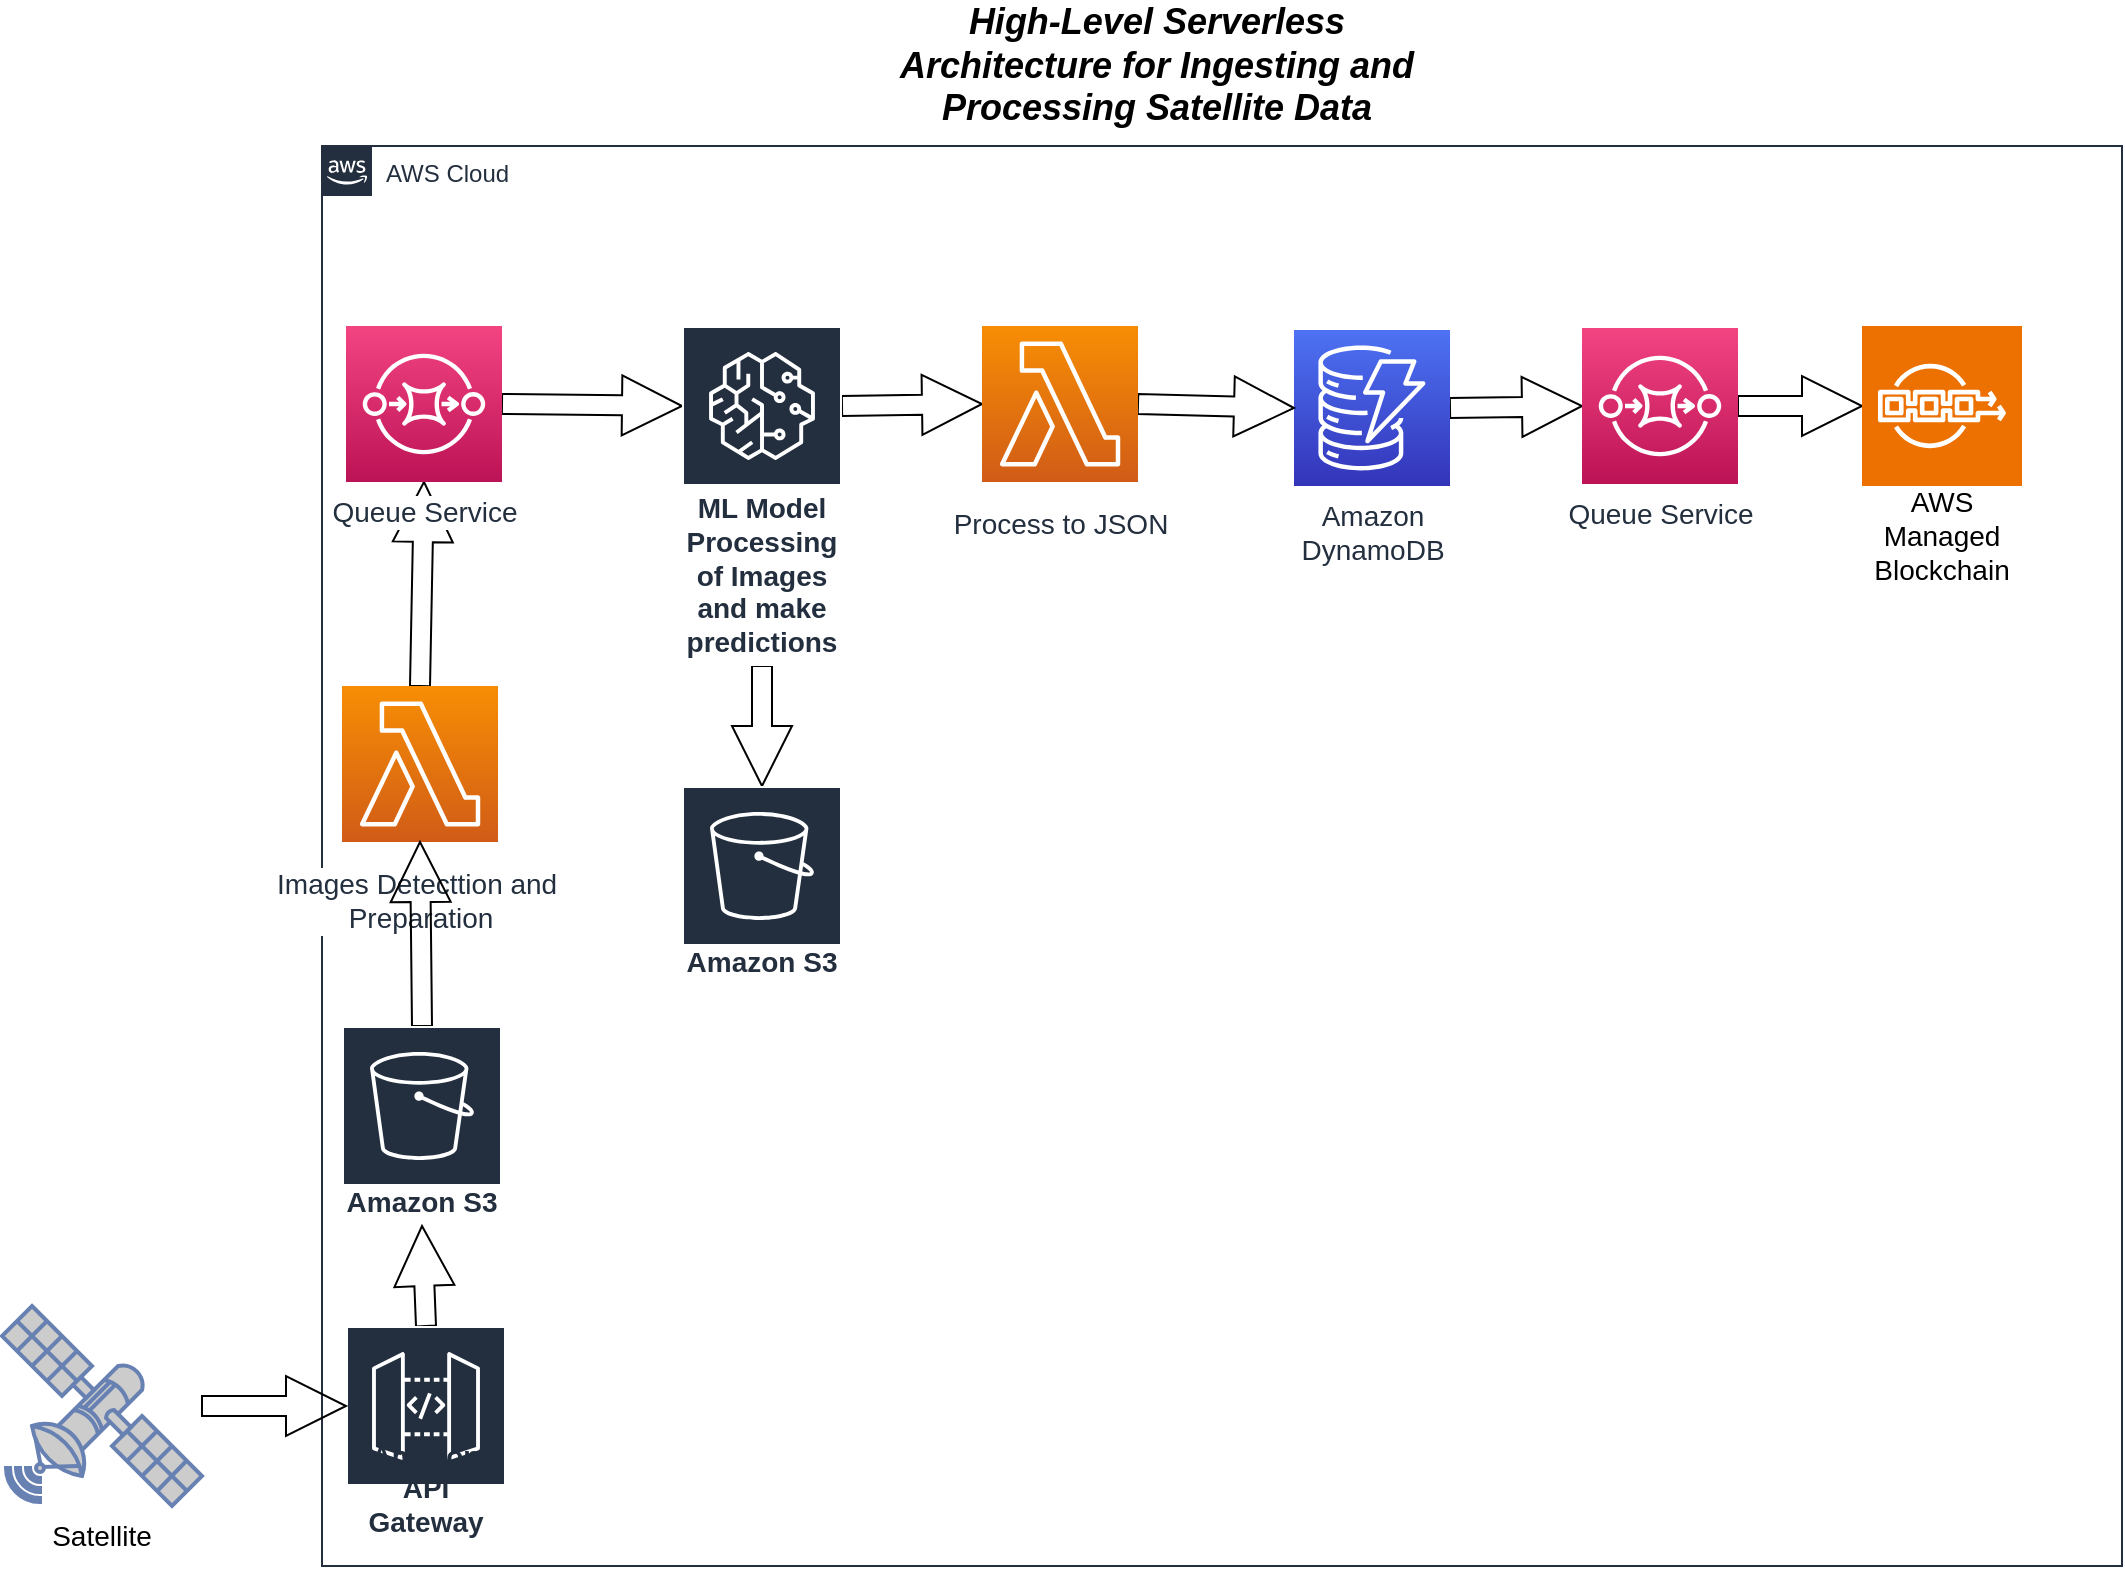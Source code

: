 <mxfile version="23.0.0" type="github">
  <diagram id="Ht1M8jgEwFfnCIfOTk4-" name="Page-1">
    <mxGraphModel dx="2213" dy="491" grid="1" gridSize="10" guides="1" tooltips="1" connect="1" arrows="1" fold="1" page="1" pageScale="1" pageWidth="1169" pageHeight="827" math="0" shadow="0">
      <root>
        <mxCell id="0" />
        <mxCell id="1" parent="0" />
        <mxCell id="UEzPUAAOIrF-is8g5C7q-74" value="AWS Cloud" style="points=[[0,0],[0.25,0],[0.5,0],[0.75,0],[1,0],[1,0.25],[1,0.5],[1,0.75],[1,1],[0.75,1],[0.5,1],[0.25,1],[0,1],[0,0.75],[0,0.5],[0,0.25]];outlineConnect=0;gradientColor=none;html=1;whiteSpace=wrap;fontSize=12;fontStyle=0;shape=mxgraph.aws4.group;grIcon=mxgraph.aws4.group_aws_cloud_alt;strokeColor=#232F3E;fillColor=none;verticalAlign=top;align=left;spacingLeft=30;fontColor=#232F3E;dashed=0;labelBackgroundColor=#ffffff;container=1;pointerEvents=0;collapsible=0;recursiveResize=0;" parent="1" vertex="1">
          <mxGeometry x="-110" y="140" width="900" height="710" as="geometry" />
        </mxCell>
        <mxCell id="Zy26cvtidKkiLDa0S6Zv-35" value="" style="edgeStyle=orthogonalEdgeStyle;shape=arrow;rounded=0;orthogonalLoop=1;jettySize=auto;html=1;" edge="1" parent="UEzPUAAOIrF-is8g5C7q-74" source="UEzPUAAOIrF-is8g5C7q-85" target="UEzPUAAOIrF-is8g5C7q-82">
          <mxGeometry relative="1" as="geometry" />
        </mxCell>
        <mxCell id="UEzPUAAOIrF-is8g5C7q-85" value="&lt;font style=&quot;font-size: 14px;&quot;&gt;Images Detecttion and&amp;nbsp;&lt;br&gt;Preparation&lt;/font&gt;" style="outlineConnect=0;fontColor=#232F3E;gradientColor=#F78E04;gradientDirection=north;fillColor=#D05C17;strokeColor=#ffffff;dashed=0;verticalLabelPosition=bottom;verticalAlign=top;align=center;html=1;fontSize=12;fontStyle=0;aspect=fixed;shape=mxgraph.aws4.resourceIcon;resIcon=mxgraph.aws4.lambda;labelBackgroundColor=#ffffff;spacingTop=6;" parent="UEzPUAAOIrF-is8g5C7q-74" vertex="1">
          <mxGeometry x="10" y="270" width="78" height="78" as="geometry" />
        </mxCell>
        <mxCell id="Zy26cvtidKkiLDa0S6Zv-38" value="" style="edgeStyle=orthogonalEdgeStyle;shape=arrow;rounded=0;orthogonalLoop=1;jettySize=auto;html=1;" edge="1" parent="UEzPUAAOIrF-is8g5C7q-74" source="UEzPUAAOIrF-is8g5C7q-82" target="Zy26cvtidKkiLDa0S6Zv-6">
          <mxGeometry relative="1" as="geometry">
            <Array as="points">
              <mxPoint x="135" y="129" />
              <mxPoint x="135" y="130" />
            </Array>
          </mxGeometry>
        </mxCell>
        <mxCell id="UEzPUAAOIrF-is8g5C7q-82" value="&lt;font style=&quot;font-size: 14px;&quot;&gt;Queue Service&lt;/font&gt;" style="outlineConnect=0;fontColor=#232F3E;gradientColor=#F34482;gradientDirection=north;fillColor=#BC1356;strokeColor=#ffffff;dashed=0;verticalLabelPosition=bottom;verticalAlign=top;align=center;html=1;fontSize=12;fontStyle=0;aspect=fixed;shape=mxgraph.aws4.resourceIcon;resIcon=mxgraph.aws4.sqs;labelBackgroundColor=#ffffff;" parent="UEzPUAAOIrF-is8g5C7q-74" vertex="1">
          <mxGeometry x="12" y="90" width="78" height="78" as="geometry" />
        </mxCell>
        <mxCell id="Zy26cvtidKkiLDa0S6Zv-44" value="" style="edgeStyle=orthogonalEdgeStyle;shape=arrow;rounded=0;orthogonalLoop=1;jettySize=auto;html=1;" edge="1" parent="UEzPUAAOIrF-is8g5C7q-74" source="UEzPUAAOIrF-is8g5C7q-87" target="Zy26cvtidKkiLDa0S6Zv-11">
          <mxGeometry relative="1" as="geometry" />
        </mxCell>
        <mxCell id="UEzPUAAOIrF-is8g5C7q-87" value="&lt;font style=&quot;font-size: 14px;&quot;&gt;Amazon&lt;br&gt;DynamoDB&lt;/font&gt;" style="outlineConnect=0;fontColor=#232F3E;gradientColor=#4D72F3;gradientDirection=north;fillColor=#3334B9;strokeColor=#ffffff;dashed=0;verticalLabelPosition=bottom;verticalAlign=top;align=center;html=1;fontSize=12;fontStyle=0;aspect=fixed;shape=mxgraph.aws4.resourceIcon;resIcon=mxgraph.aws4.dynamodb;labelBackgroundColor=#ffffff;" parent="UEzPUAAOIrF-is8g5C7q-74" vertex="1">
          <mxGeometry x="486" y="92" width="78" height="78" as="geometry" />
        </mxCell>
        <mxCell id="Zy26cvtidKkiLDa0S6Zv-46" value="" style="edgeStyle=orthogonalEdgeStyle;shape=arrow;rounded=0;orthogonalLoop=1;jettySize=auto;html=1;" edge="1" parent="UEzPUAAOIrF-is8g5C7q-74" source="Zy26cvtidKkiLDa0S6Zv-5" target="UEzPUAAOIrF-is8g5C7q-85">
          <mxGeometry relative="1" as="geometry" />
        </mxCell>
        <mxCell id="Zy26cvtidKkiLDa0S6Zv-5" value="&lt;font style=&quot;font-size: 14px;&quot;&gt;Amazon S3&lt;/font&gt;" style="sketch=0;outlineConnect=0;fontColor=#232F3E;gradientColor=none;strokeColor=#ffffff;fillColor=#232F3E;dashed=0;verticalLabelPosition=middle;verticalAlign=bottom;align=center;html=1;whiteSpace=wrap;fontSize=10;fontStyle=1;spacing=3;shape=mxgraph.aws4.productIcon;prIcon=mxgraph.aws4.s3;" vertex="1" parent="UEzPUAAOIrF-is8g5C7q-74">
          <mxGeometry x="10" y="440" width="80" height="100" as="geometry" />
        </mxCell>
        <mxCell id="Zy26cvtidKkiLDa0S6Zv-39" value="" style="edgeStyle=orthogonalEdgeStyle;shape=arrow;rounded=0;orthogonalLoop=1;jettySize=auto;html=1;" edge="1" parent="UEzPUAAOIrF-is8g5C7q-74" source="Zy26cvtidKkiLDa0S6Zv-6" target="Zy26cvtidKkiLDa0S6Zv-10">
          <mxGeometry relative="1" as="geometry">
            <Array as="points">
              <mxPoint x="295" y="130" />
              <mxPoint x="295" y="129" />
            </Array>
          </mxGeometry>
        </mxCell>
        <mxCell id="Zy26cvtidKkiLDa0S6Zv-41" value="" style="edgeStyle=orthogonalEdgeStyle;shape=arrow;rounded=0;orthogonalLoop=1;jettySize=auto;html=1;" edge="1" parent="UEzPUAAOIrF-is8g5C7q-74" source="Zy26cvtidKkiLDa0S6Zv-6" target="Zy26cvtidKkiLDa0S6Zv-8">
          <mxGeometry relative="1" as="geometry" />
        </mxCell>
        <mxCell id="Zy26cvtidKkiLDa0S6Zv-6" value="&lt;font style=&quot;font-size: 14px;&quot;&gt;&lt;br&gt;&lt;br&gt;ML Model Processing&lt;br&gt;of Images and make predictions&lt;/font&gt;" style="sketch=0;outlineConnect=0;fontColor=#232F3E;gradientColor=none;strokeColor=#ffffff;fillColor=#232F3E;dashed=0;verticalLabelPosition=middle;verticalAlign=bottom;align=center;html=1;whiteSpace=wrap;fontSize=10;fontStyle=1;spacing=3;shape=mxgraph.aws4.productIcon;prIcon=mxgraph.aws4.sagemaker;" vertex="1" parent="UEzPUAAOIrF-is8g5C7q-74">
          <mxGeometry x="180" y="90" width="80" height="170" as="geometry" />
        </mxCell>
        <mxCell id="Zy26cvtidKkiLDa0S6Zv-8" value="&lt;font style=&quot;font-size: 14px;&quot;&gt;Amazon S3&lt;/font&gt;" style="sketch=0;outlineConnect=0;fontColor=#232F3E;gradientColor=none;strokeColor=#ffffff;fillColor=#232F3E;dashed=0;verticalLabelPosition=middle;verticalAlign=bottom;align=center;html=1;whiteSpace=wrap;fontSize=10;fontStyle=1;spacing=3;shape=mxgraph.aws4.productIcon;prIcon=mxgraph.aws4.s3;" vertex="1" parent="UEzPUAAOIrF-is8g5C7q-74">
          <mxGeometry x="180" y="320" width="80" height="100" as="geometry" />
        </mxCell>
        <mxCell id="Zy26cvtidKkiLDa0S6Zv-42" value="" style="edgeStyle=orthogonalEdgeStyle;shape=arrow;rounded=0;orthogonalLoop=1;jettySize=auto;html=1;" edge="1" parent="UEzPUAAOIrF-is8g5C7q-74" source="Zy26cvtidKkiLDa0S6Zv-10" target="UEzPUAAOIrF-is8g5C7q-87">
          <mxGeometry relative="1" as="geometry" />
        </mxCell>
        <mxCell id="Zy26cvtidKkiLDa0S6Zv-10" value="&lt;font style=&quot;font-size: 14px;&quot;&gt;Process to JSON&lt;/font&gt;" style="outlineConnect=0;fontColor=#232F3E;gradientColor=#F78E04;gradientDirection=north;fillColor=#D05C17;strokeColor=#ffffff;dashed=0;verticalLabelPosition=bottom;verticalAlign=top;align=center;html=1;fontSize=12;fontStyle=0;aspect=fixed;shape=mxgraph.aws4.resourceIcon;resIcon=mxgraph.aws4.lambda;labelBackgroundColor=#ffffff;spacingTop=6;" vertex="1" parent="UEzPUAAOIrF-is8g5C7q-74">
          <mxGeometry x="330" y="90" width="78" height="78" as="geometry" />
        </mxCell>
        <mxCell id="Zy26cvtidKkiLDa0S6Zv-45" value="" style="edgeStyle=orthogonalEdgeStyle;shape=arrow;rounded=0;orthogonalLoop=1;jettySize=auto;html=1;" edge="1" parent="UEzPUAAOIrF-is8g5C7q-74" source="Zy26cvtidKkiLDa0S6Zv-11" target="Zy26cvtidKkiLDa0S6Zv-29">
          <mxGeometry relative="1" as="geometry" />
        </mxCell>
        <mxCell id="Zy26cvtidKkiLDa0S6Zv-11" value="&lt;font style=&quot;font-size: 14px;&quot;&gt;Queue Service&lt;/font&gt;" style="outlineConnect=0;fontColor=#232F3E;gradientColor=#F34482;gradientDirection=north;fillColor=#BC1356;strokeColor=#ffffff;dashed=0;verticalLabelPosition=bottom;verticalAlign=top;align=center;html=1;fontSize=12;fontStyle=0;aspect=fixed;shape=mxgraph.aws4.resourceIcon;resIcon=mxgraph.aws4.sqs;labelBackgroundColor=#ffffff;" vertex="1" parent="UEzPUAAOIrF-is8g5C7q-74">
          <mxGeometry x="630" y="91" width="78" height="78" as="geometry" />
        </mxCell>
        <mxCell id="Zy26cvtidKkiLDa0S6Zv-29" value="" style="sketch=0;points=[[0,0,0],[0.25,0,0],[0.5,0,0],[0.75,0,0],[1,0,0],[0,1,0],[0.25,1,0],[0.5,1,0],[0.75,1,0],[1,1,0],[0,0.25,0],[0,0.5,0],[0,0.75,0],[1,0.25,0],[1,0.5,0],[1,0.75,0]];outlineConnect=0;fontColor=#232F3E;fillColor=#ED7100;strokeColor=#ffffff;dashed=0;verticalLabelPosition=bottom;verticalAlign=top;align=center;html=1;fontSize=12;fontStyle=0;aspect=fixed;shape=mxgraph.aws4.resourceIcon;resIcon=mxgraph.aws4.managed_blockchain;" vertex="1" parent="UEzPUAAOIrF-is8g5C7q-74">
          <mxGeometry x="770" y="90" width="80" height="80" as="geometry" />
        </mxCell>
        <mxCell id="Zy26cvtidKkiLDa0S6Zv-30" value="&lt;font style=&quot;font-size: 14px;&quot;&gt;AWS Managed Blockchain&lt;/font&gt;" style="text;html=1;strokeColor=none;fillColor=none;align=center;verticalAlign=middle;whiteSpace=wrap;rounded=0;" vertex="1" parent="UEzPUAAOIrF-is8g5C7q-74">
          <mxGeometry x="780" y="180" width="60" height="30" as="geometry" />
        </mxCell>
        <mxCell id="Zy26cvtidKkiLDa0S6Zv-52" value="" style="edgeStyle=orthogonalEdgeStyle;shape=arrow;rounded=0;orthogonalLoop=1;jettySize=auto;html=1;" edge="1" parent="UEzPUAAOIrF-is8g5C7q-74" source="Zy26cvtidKkiLDa0S6Zv-51" target="Zy26cvtidKkiLDa0S6Zv-5">
          <mxGeometry relative="1" as="geometry" />
        </mxCell>
        <mxCell id="Zy26cvtidKkiLDa0S6Zv-51" value="&lt;font style=&quot;font-size: 14px;&quot;&gt;Amazon API Gateway&lt;/font&gt;" style="sketch=0;outlineConnect=0;fontColor=#232F3E;gradientColor=none;strokeColor=#ffffff;fillColor=#232F3E;dashed=0;verticalLabelPosition=middle;verticalAlign=bottom;align=center;html=1;whiteSpace=wrap;fontSize=10;fontStyle=1;spacing=3;shape=mxgraph.aws4.productIcon;prIcon=mxgraph.aws4.api_gateway;" vertex="1" parent="UEzPUAAOIrF-is8g5C7q-74">
          <mxGeometry x="12" y="590" width="80" height="110" as="geometry" />
        </mxCell>
        <mxCell id="Zy26cvtidKkiLDa0S6Zv-25" value="&lt;b&gt;&lt;i&gt;&lt;font style=&quot;font-size: 18px;&quot;&gt;High-Level Serverless Architecture for Ingesting and Processing Satellite Data&lt;/font&gt;&lt;/i&gt;&lt;/b&gt;" style="text;html=1;strokeColor=none;fillColor=none;align=center;verticalAlign=middle;whiteSpace=wrap;rounded=0;" vertex="1" parent="1">
          <mxGeometry x="170" y="70" width="275" height="60" as="geometry" />
        </mxCell>
        <mxCell id="Zy26cvtidKkiLDa0S6Zv-55" value="" style="edgeStyle=orthogonalEdgeStyle;shape=arrow;rounded=0;orthogonalLoop=1;jettySize=auto;html=1;" edge="1" parent="1" source="Zy26cvtidKkiLDa0S6Zv-32" target="Zy26cvtidKkiLDa0S6Zv-51">
          <mxGeometry relative="1" as="geometry">
            <Array as="points">
              <mxPoint x="-120" y="770" />
              <mxPoint x="-120" y="770" />
            </Array>
          </mxGeometry>
        </mxCell>
        <mxCell id="Zy26cvtidKkiLDa0S6Zv-32" value="" style="fontColor=#0066CC;verticalAlign=top;verticalLabelPosition=bottom;labelPosition=center;align=center;html=1;outlineConnect=0;fillColor=#CCCCCC;strokeColor=#6881B3;gradientColor=none;gradientDirection=north;strokeWidth=2;shape=mxgraph.networks.satellite;" vertex="1" parent="1">
          <mxGeometry x="-270" y="720" width="100" height="100" as="geometry" />
        </mxCell>
        <mxCell id="Zy26cvtidKkiLDa0S6Zv-33" value="&lt;font style=&quot;font-size: 14px;&quot;&gt;Satellite&lt;/font&gt;" style="text;html=1;strokeColor=none;fillColor=none;align=center;verticalAlign=middle;whiteSpace=wrap;rounded=0;" vertex="1" parent="1">
          <mxGeometry x="-250" y="820" width="60" height="30" as="geometry" />
        </mxCell>
      </root>
    </mxGraphModel>
  </diagram>
</mxfile>
